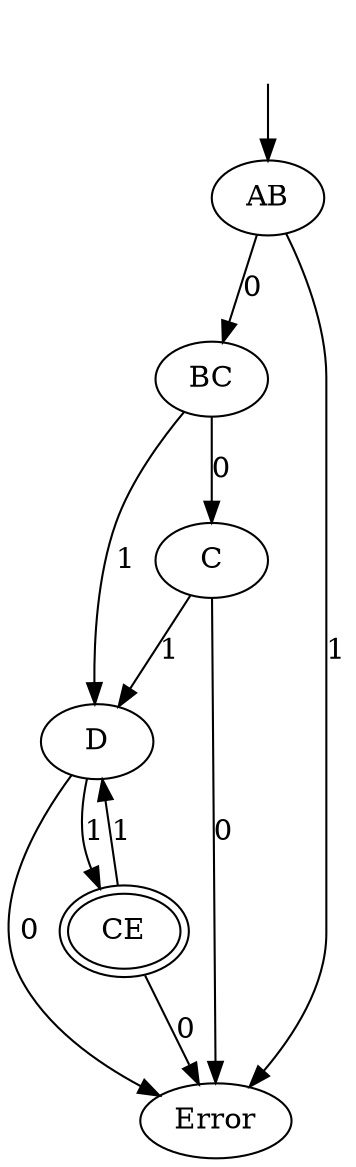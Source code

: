digraph AFD {
	_nil1 [style="invis"];
	_nil1 -> AB [label=""];
	CE [peripheries=2];
	BC -> C [label=0];
	C -> D [label=1];
	D -> CE [label=1];
	C -> Error [label=0];
	AB -> Error [label=1];
	CE -> D [label=1];
	AB -> BC [label=0];
	D -> Error [label=0];
	CE -> Error [label=0];
	BC -> D [label=1];
}
